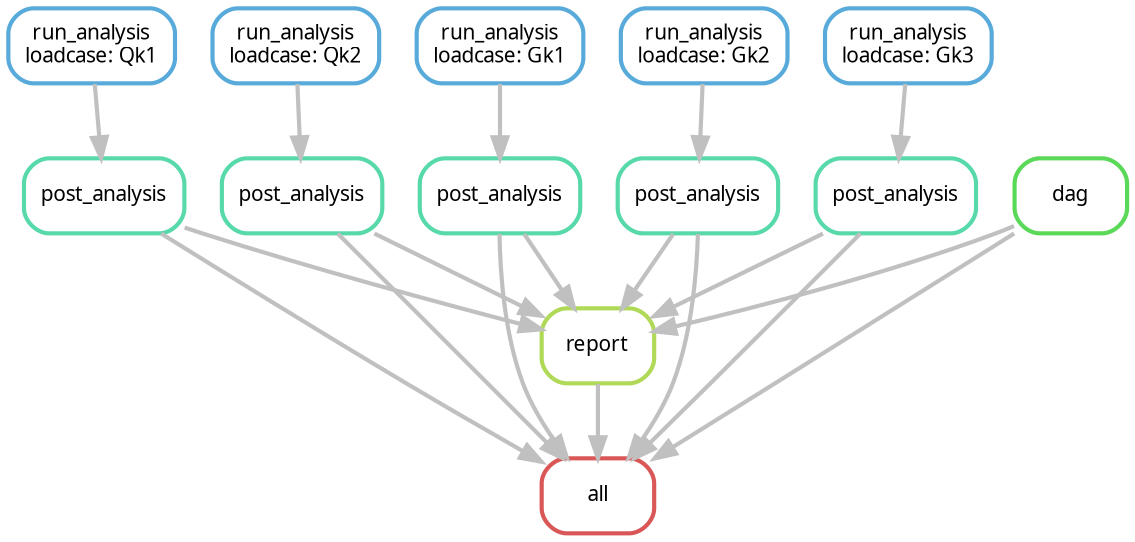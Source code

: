 digraph snakemake_dag {
    graph[bgcolor=white, margin=0];
    node[shape=box, style=rounded, fontname=sans,                 fontsize=10, penwidth=2];
    edge[penwidth=2, color=grey];
	0[label = "all", color = "0.00 0.6 0.85", style="rounded"];
	1[label = "post_analysis", color = "0.44 0.6 0.85", style="rounded"];
	2[label = "run_analysis\nloadcase: Qk1", color = "0.56 0.6 0.85", style="rounded"];
	3[label = "post_analysis", color = "0.44 0.6 0.85", style="rounded"];
	4[label = "run_analysis\nloadcase: Qk2", color = "0.56 0.6 0.85", style="rounded"];
	5[label = "post_analysis", color = "0.44 0.6 0.85", style="rounded"];
	6[label = "run_analysis\nloadcase: Gk1", color = "0.56 0.6 0.85", style="rounded"];
	7[label = "post_analysis", color = "0.44 0.6 0.85", style="rounded"];
	8[label = "run_analysis\nloadcase: Gk2", color = "0.56 0.6 0.85", style="rounded"];
	9[label = "post_analysis", color = "0.44 0.6 0.85", style="rounded"];
	10[label = "run_analysis\nloadcase: Gk3", color = "0.56 0.6 0.85", style="rounded"];
	11[label = "report", color = "0.22 0.6 0.85", style="rounded"];
	12[label = "dag", color = "0.33 0.6 0.85", style="rounded"];
	1 -> 0
	3 -> 0
	5 -> 0
	7 -> 0
	9 -> 0
	11 -> 0
	12 -> 0
	2 -> 1
	4 -> 3
	6 -> 5
	8 -> 7
	10 -> 9
	1 -> 11
	3 -> 11
	5 -> 11
	7 -> 11
	9 -> 11
	12 -> 11
}            
